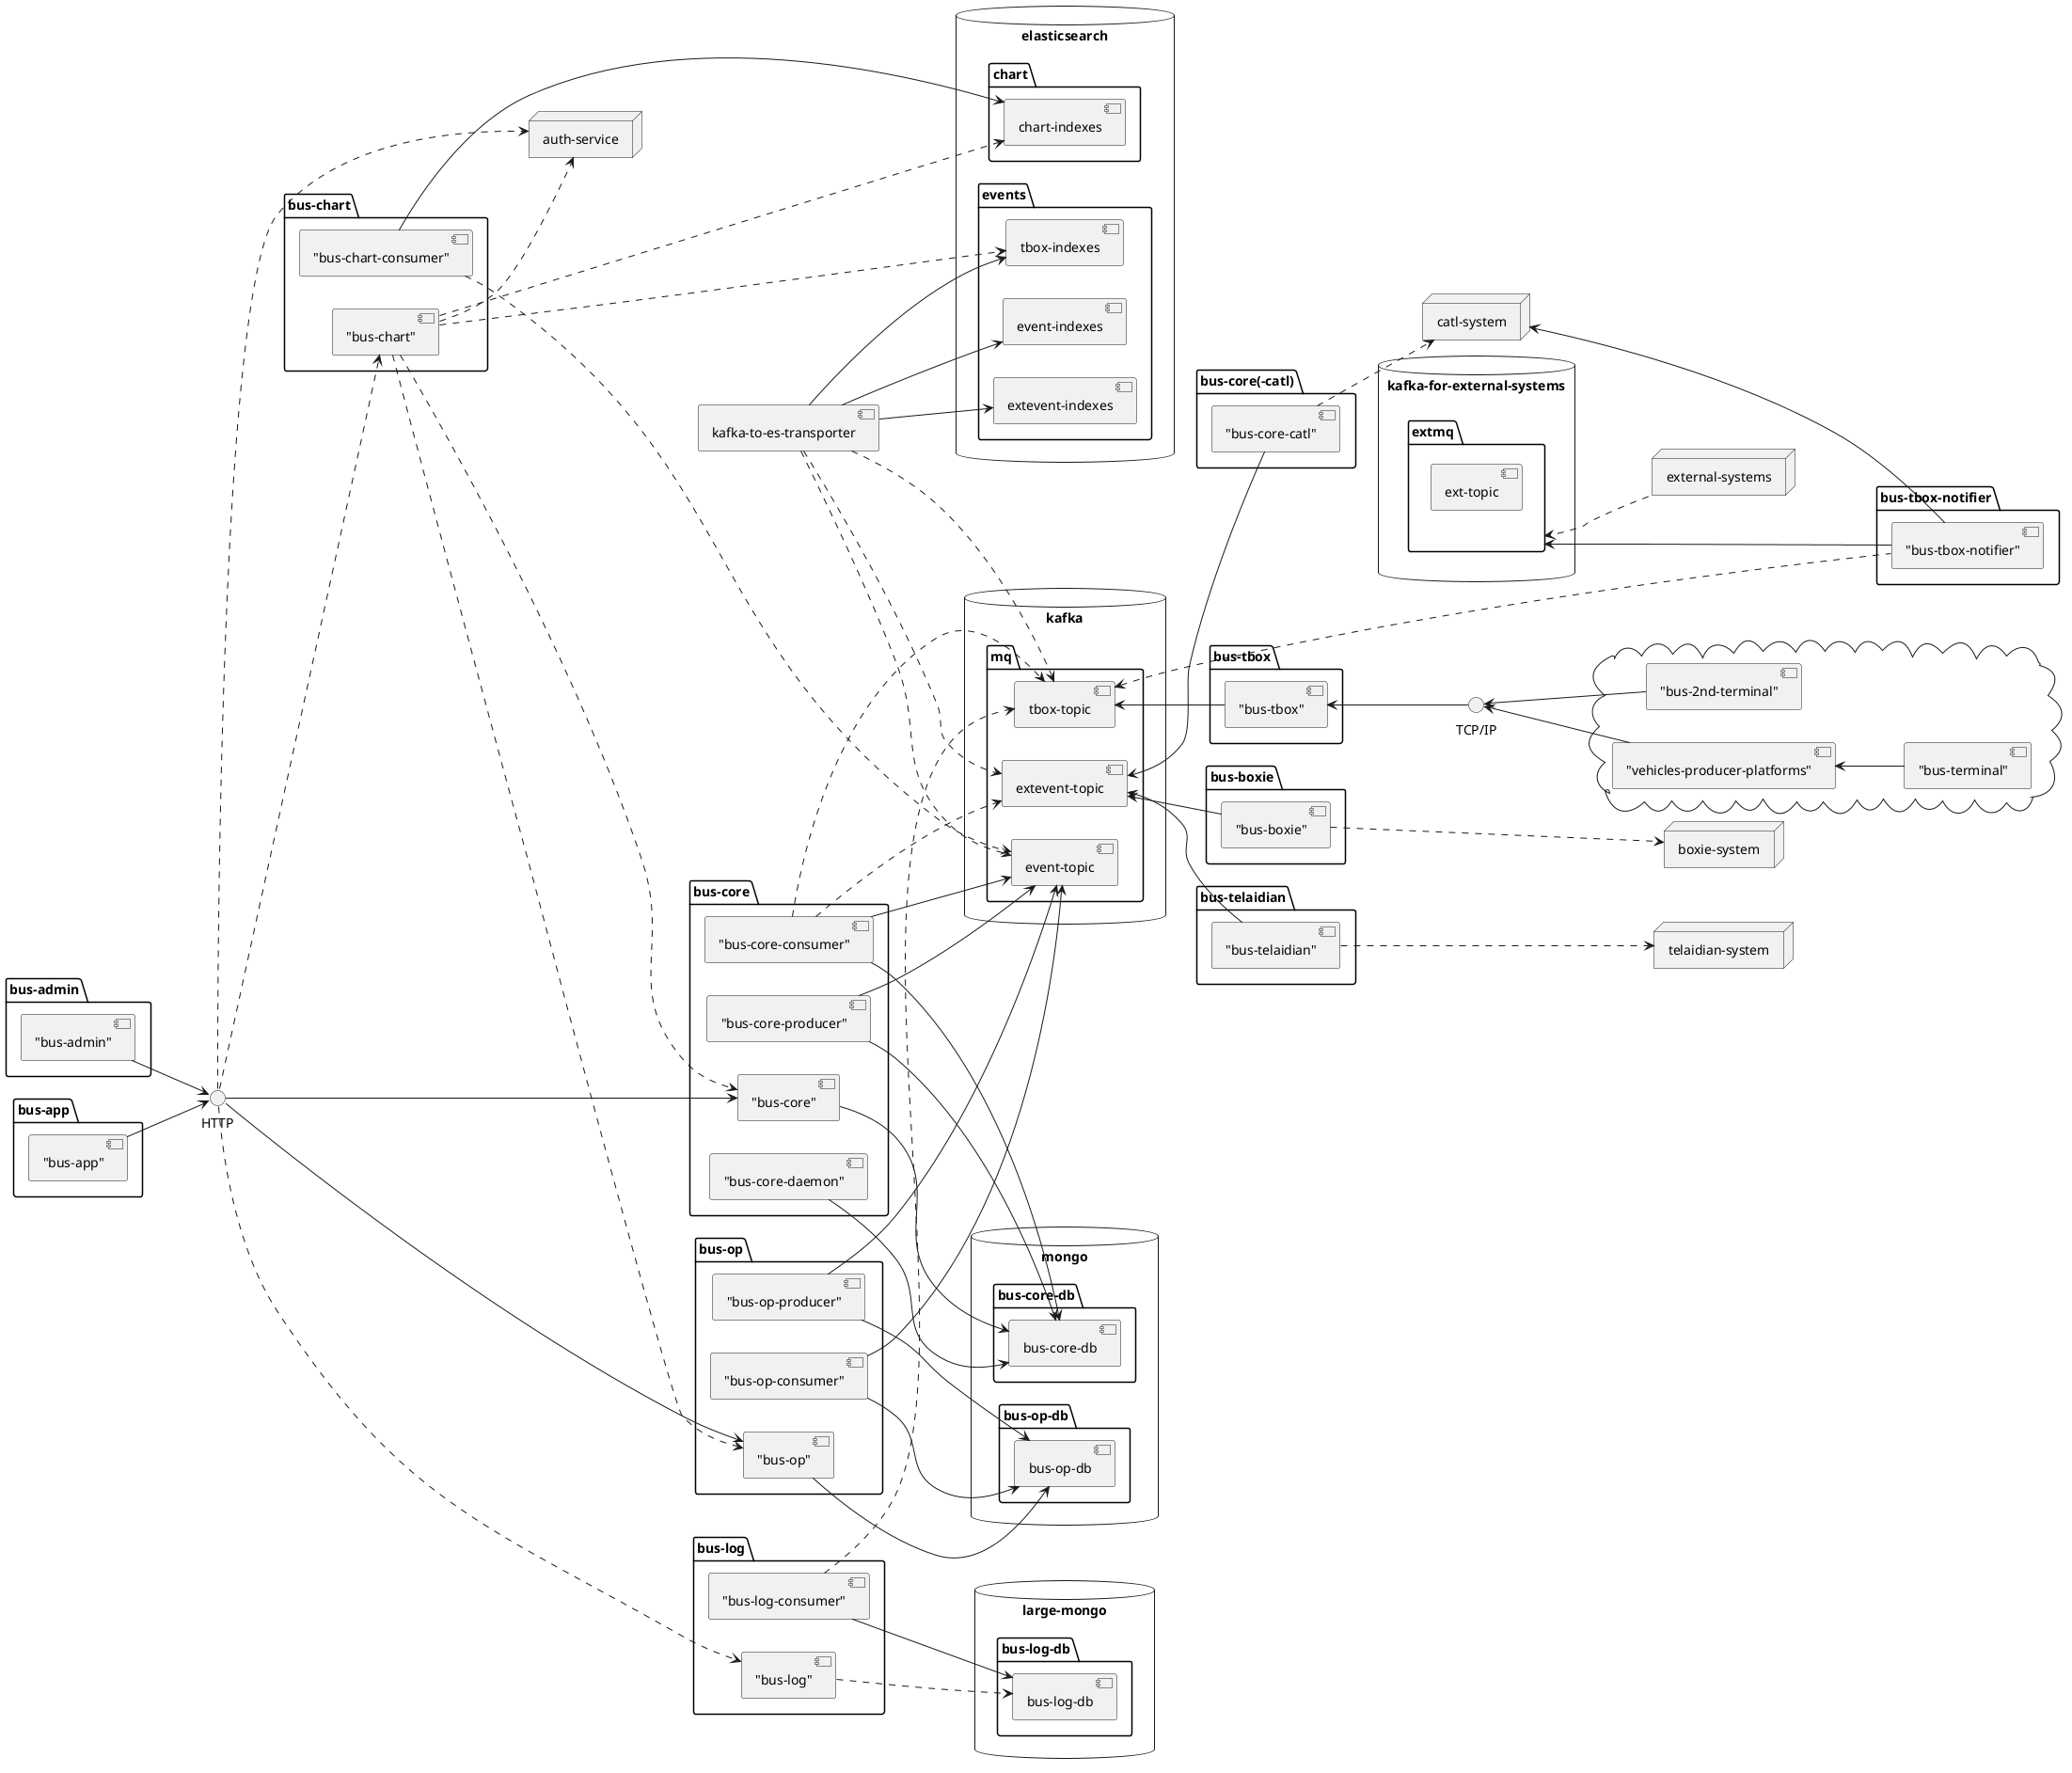 @startuml

left to right direction

interface "TCP/IP" as tcpip

cloud {
    tcpip <-- ["bus-2nd-terminal"]
    tcpip <-- ["vehicles-producer-platforms"]
    ["vehicles-producer-platforms"] <-- ["bus-terminal"]
}


interface "HTTP" as http

database mongo {
    folder "bus-core-db" {
        ["bus-core-db"]
    }
    folder "bus-op-db" {
        ["bus-op-db"]
    }
}

database "large-mongo" {
    folder "bus-log-db" {
        ["bus-log-db"]
    }
}

database elasticsearch {
    folder "chart" {
        ["chart-indexes"]
    }
    folder "events" {
        ["tbox-indexes"]
        ["event-indexes"]
        ["extevent-indexes"]
    }
}

database kafka {
    folder [mq] {
        ["tbox-topic"]
        ["event-topic"]
        ["extevent-topic"]
    }
}

database "kafka-for-external-systems" {
    folder [extmq] {
        ["ext-topic"]
    }
}

component "kafka-to-es-transporter" as transporter
transporter ...> ["tbox-topic"]
transporter ...> ["event-topic"]
transporter ...> ["extevent-topic"]
transporter ---> ["tbox-indexes"]
transporter ---> ["event-indexes"]
transporter ---> ["extevent-indexes"]

node "catl-system" as catlsys

package "bus-tbox" {
    ["bus-tbox"] <-- tcpip
    ["tbox-topic"] <-- ["bus-tbox"]
}

package "bus-core" {      
    ["bus-core-consumer"] ...> ["tbox-topic"]
    ["bus-core-consumer"] ...> ["extevent-topic"]
    ["bus-core-consumer"] ---> ["event-topic"]
    ["bus-core-consumer"] ---> ["bus-core-db"]
    ["bus-core"] as buscore
    buscore ---> ["bus-core-db"]
    http --> buscore
    ["bus-core-daemon"] ---> ["bus-core-db"]
    ["bus-core-producer"] ---> ["bus-core-db"]
    ["bus-core-producer"] ---> ["event-topic"]
}

package "bus-core(-catl)" {
    ["bus-core-catl"] ..> catlsys
    ["extevent-topic"] <-- ["bus-core-catl"]
}

package "bus-op" {
    ["bus-op-consumer"] ---> ["event-topic"]
    ["bus-op-consumer"] ---> ["bus-op-db"]
    ["bus-op"] as busop
    busop ---> ["bus-op-db"]
    http --> busop
    ["bus-op-producer"] ---> ["bus-op-db"]
    ["bus-op-producer"] ---> ["event-topic"]
}

package "bus-log" {
    ["bus-log-consumer"] ...> ["tbox-topic"]
    ["bus-log-consumer"] ---> ["bus-log-db"]
    ["bus-log"] as buslog
    http ..> buslog
    buslog ...> ["bus-log-db"]
}

node "auth-service" as authservice
http ..> authservice

package "bus-chart" {
    ["bus-chart-consumer"] ....> ["event-topic"]
    ["bus-chart-consumer"] -----> ["chart-indexes"]
    ["bus-chart"] as buschart
    http ..> buschart
    buschart .....> ["chart-indexes"]
    buschart .....> ["tbox-indexes"]
    buschart ..> authservice
    buschart ...> buscore
    buschart ...> busop
}

node "external-systems" as extsys
extmq <.. extsys

node "boxie-system" as boxiesys

package "bus-boxie" {
    ["bus-boxie"] ...> boxiesys
    ["extevent-topic"] <-- ["bus-boxie"]
}

node "telaidian-system" as telaidiansys

package "bus-telaidian" {
    ["bus-telaidian"] ...> telaidiansys
    ["extevent-topic"] <-- ["bus-telaidian"] 
}

package "bus-tbox-notifier" {
    ["tbox-topic"] <.. ["bus-tbox-notifier"]
    catlsys <--- ["bus-tbox-notifier"]
    extmq <--- ["bus-tbox-notifier"]
}

package "bus-admin" {
    ["bus-admin"] --> http
}

package "bus-app" {
    ["bus-app"] --> http
}

@enduml
